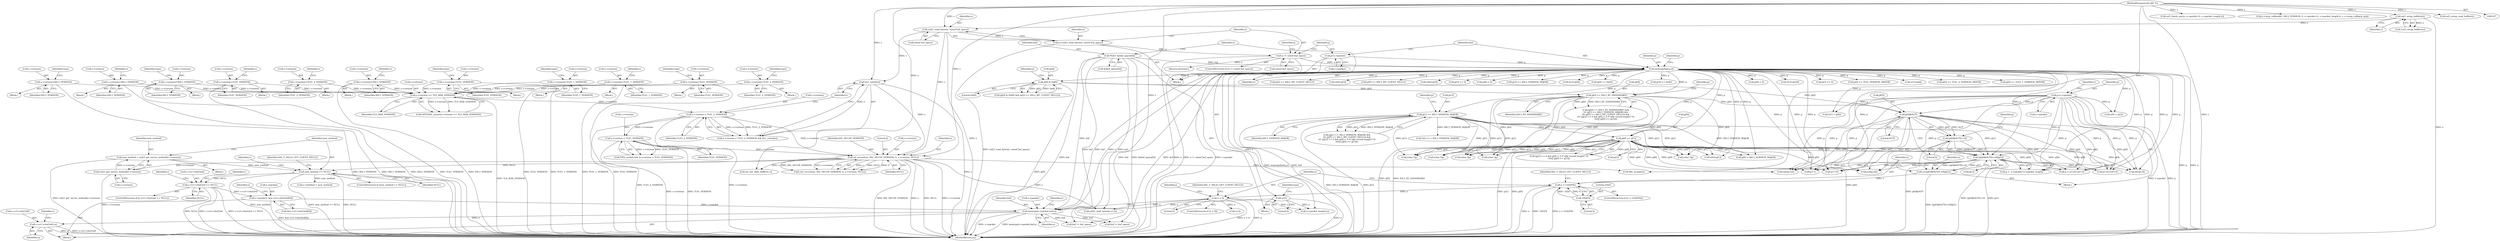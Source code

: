 digraph "0_openssl_392fa7a952e97d82eac6958c81ed1e256e6b8ca5@pointer" {
"1001173" [label="(Call,s->s3->rbuf.left=n)"];
"1001167" [label="(Call,memcpy(s->packet,buf,n))"];
"1001153" [label="(Call,s->packet= &(s->s3->rbuf.buf[0]))"];
"1001139" [label="(Call,s->s3->rbuf.buf == NULL)"];
"1001104" [label="(Call,new_method == NULL)"];
"1001097" [label="(Call,new_method = ssl23_get_server_method(s->version))"];
"1001099" [label="(Call,ssl23_get_server_method(s->version))"];
"1000723" [label="(Call,ssl_security(s, SSL_SECOP_VERSION, 0, s->version, NULL))"];
"1000199" [label="(Call,ssl23_read_bytes(s, sizeof buf_space))"];
"1000194" [label="(Call,ssl3_setup_buffers(s))"];
"1000148" [label="(MethodParameterIn,SSL *s)"];
"1000701" [label="(Call,tls1_suiteb(s))"];
"1000696" [label="(Call,s->version < TLS1_2_VERSION)"];
"1000689" [label="(Call,s->version <= TLS_MAX_VERSION)"];
"1000606" [label="(Call,s->version=SSL3_VERSION)"];
"1000375" [label="(Call,s->version=SSL3_VERSION)"];
"1000588" [label="(Call,s->version=SSL3_VERSION)"];
"1000356" [label="(Call,s->version=TLS1_VERSION)"];
"1000312" [label="(Call,s->version=TLS1_2_VERSION)"];
"1000406" [label="(Call,s->version=SSL3_VERSION)"];
"1000623" [label="(Call,s->version=TLS1_VERSION)"];
"1000554" [label="(Call,s->version=TLS1_1_VERSION)"];
"1000337" [label="(Call,s->version=TLS1_1_VERSION)"];
"1000571" [label="(Call,s->version=TLS1_VERSION)"];
"1000531" [label="(Call,s->version=TLS1_2_VERSION)"];
"1000711" [label="(Call,s->version < TLS1_VERSION)"];
"1000215" [label="(Call,memcpy(buf,p,n))"];
"1000152" [label="(Call,*buf= &(buf_space[0]))"];
"1000210" [label="(Call,p=s->packet)"];
"1000204" [label="(Call,n != sizeof buf_space)"];
"1000197" [label="(Call,n=ssl23_read_bytes(s, sizeof buf_space))"];
"1000167" [label="(Call,n=0)"];
"1000790" [label="(Call,n < 9)"];
"1000779" [label="(Call,n > (1024*4))"];
"1000765" [label="(Call,n=((p[0]&0x7f)<<8)|p[1])"];
"1000767" [label="(Call,((p[0]&0x7f)<<8)|p[1])"];
"1000768" [label="(Call,(p[0]&0x7f)<<8)"];
"1000769" [label="(Call,p[0]&0x7f)"];
"1000746" [label="(Call,p=s->packet)"];
"1000221" [label="(Call,p[0] & 0x80)"];
"1000430" [label="(Call,p[0] == SSL3_RT_HANDSHAKE)"];
"1000436" [label="(Call,p[1] == SSL3_VERSION_MAJOR)"];
"1000459" [label="(Call,p[9] >= p[1])"];
"1000781" [label="(Call,1024*4)"];
"1000481" [label="(Call,p[4] < 6)"];
"1000503" [label="(Call,v[1]=p[10])"];
"1000783" [label="(Literal,4)"];
"1001147" [label="(Identifier,NULL)"];
"1001151" [label="(Identifier,s)"];
"1000637" [label="(Call,(char *)p)"];
"1000782" [label="(Literal,1024)"];
"1000792" [label="(Literal,9)"];
"1000195" [label="(Identifier,s)"];
"1000811" [label="(Call,ssl3_finish_mac(s, s->packet+2, s->packet_length-2))"];
"1000200" [label="(Identifier,s)"];
"1001099" [label="(Call,ssl23_get_server_method(s->version))"];
"1000712" [label="(Call,s->version)"];
"1000747" [label="(Identifier,p)"];
"1000492" [label="(Call,p[9] > SSL3_VERSION_MAJOR)"];
"1000336" [label="(Block,)"];
"1001114" [label="(Identifier,s)"];
"1000711" [label="(Call,s->version < TLS1_VERSION)"];
"1000222" [label="(Call,p[0])"];
"1000765" [label="(Call,n=((p[0]&0x7f)<<8)|p[1])"];
"1000769" [label="(Call,p[0]&0x7f)"];
"1000572" [label="(Call,s->version)"];
"1000715" [label="(Identifier,TLS1_VERSION)"];
"1000537" [label="(Identifier,type)"];
"1000827" [label="(Call,s->msg_callback(0, SSL2_VERSION, 0, s->packet+2, s->packet_length-2, s, s->msg_callback_arg))"];
"1000606" [label="(Call,s->version=SSL3_VERSION)"];
"1000646" [label="(Call,(char *)p)"];
"1000220" [label="(Call,(p[0] & 0x80) && (p[2] == SSL2_MT_CLIENT_HELLO))"];
"1000689" [label="(Call,s->version <= TLS_MAX_VERSION)"];
"1001177" [label="(Identifier,s)"];
"1001275" [label="(MethodReturn,int)"];
"1001138" [label="(ControlStructure,if (s->s3->rbuf.buf == NULL))"];
"1000558" [label="(Identifier,TLS1_1_VERSION)"];
"1000588" [label="(Call,s->version=SSL3_VERSION)"];
"1000449" [label="(Call,p[3] == 0)"];
"1000203" [label="(ControlStructure,if (n != sizeof buf_space))"];
"1000776" [label="(Identifier,p)"];
"1000790" [label="(Call,n < 9)"];
"1000725" [label="(Identifier,SSL_SECOP_VERSION)"];
"1000774" [label="(Literal,8)"];
"1000746" [label="(Call,p=s->packet)"];
"1001008" [label="(Call,p+csl+sil+cl)"];
"1000587" [label="(Block,)"];
"1000292" [label="(Call,p[4] >= TLS1_VERSION_MINOR)"];
"1000312" [label="(Call,s->version=TLS1_2_VERSION)"];
"1000252" [label="(Call,v[1]=p[4])"];
"1000341" [label="(Identifier,TLS1_1_VERSION)"];
"1000460" [label="(Call,p[9])"];
"1000553" [label="(Block,)"];
"1000850" [label="(Call,p+=5)"];
"1000770" [label="(Call,p[0])"];
"1001167" [label="(Call,memcpy(s->packet,buf,n))"];
"1000300" [label="(Call,p[4] >= TLS1_2_VERSION_MINOR)"];
"1000444" [label="(Identifier,p)"];
"1000722" [label="(Call,!ssl_security(s, SSL_SECOP_VERSION, 0, s->version, NULL))"];
"1000678" [label="(Call,(char *)p)"];
"1001119" [label="(Call,ssl_init_wbio_buffer(s,1))"];
"1000623" [label="(Call,s->version=TLS1_VERSION)"];
"1000709" [label="(Call,FIPS_mode() && (s->version < TLS1_VERSION))"];
"1000197" [label="(Call,n=ssl23_read_bytes(s, sizeof buf_space))"];
"1000337" [label="(Call,s->version=TLS1_1_VERSION)"];
"1000198" [label="(Identifier,n)"];
"1001171" [label="(Identifier,buf)"];
"1000152" [label="(Call,*buf= &(buf_space[0]))"];
"1001169" [label="(Identifier,s)"];
"1000325" [label="(Call,p[4] >= TLS1_1_VERSION_MINOR)"];
"1000766" [label="(Identifier,n)"];
"1000753" [label="(Identifier,v)"];
"1000228" [label="(Identifier,p)"];
"1000182" [label="(Block,)"];
"1000410" [label="(Identifier,SSL3_VERSION)"];
"1000605" [label="(Block,)"];
"1000316" [label="(Identifier,TLS1_2_VERSION)"];
"1000212" [label="(Call,s->packet)"];
"1000311" [label="(Block,)"];
"1000435" [label="(Call,(p[1] == SSL3_VERSION_MAJOR) &&\n\t\t\t (p[5] == SSL3_MT_CLIENT_HELLO) &&\n\t\t\t ((p[3] == 0 && p[4] < 5 /* silly record length? */)\n\t\t\t\t|| (p[9] >= p[1])))"];
"1001109" [label="(Identifier,SSL_F_SSL23_GET_CLIENT_HELLO)"];
"1000218" [label="(Identifier,n)"];
"1000226" [label="(Call,p[2] == SSL2_MT_CLIENT_HELLO)"];
"1000194" [label="(Call,ssl3_setup_buffers(s))"];
"1000723" [label="(Call,ssl_security(s, SSL_SECOP_VERSION, 0, s->version, NULL))"];
"1001173" [label="(Call,s->s3->rbuf.left=n)"];
"1000430" [label="(Call,p[0] == SSL3_RT_HANDSHAKE)"];
"1000215" [label="(Call,memcpy(buf,p,n))"];
"1000575" [label="(Identifier,TLS1_VERSION)"];
"1000779" [label="(Call,n > (1024*4))"];
"1000245" [label="(Call,v[0]=p[3])"];
"1001106" [label="(Identifier,NULL)"];
"1000225" [label="(Literal,0x80)"];
"1001016" [label="(Call,p <  s->packet+s->packet_length)"];
"1000786" [label="(Identifier,SSL_F_SSL23_GET_CLIENT_HELLO)"];
"1000344" [label="(Identifier,s)"];
"1001127" [label="(Block,)"];
"1000442" [label="(Call,p[5] == SSL3_MT_CLIENT_HELLO)"];
"1001155" [label="(Identifier,s)"];
"1001267" [label="(Call,buf != buf_space)"];
"1000554" [label="(Call,s->version=TLS1_1_VERSION)"];
"1000217" [label="(Identifier,p)"];
"1000205" [label="(Identifier,n)"];
"1000663" [label="(Call,(char *)p)"];
"1000629" [label="(Identifier,type)"];
"1000594" [label="(Identifier,type)"];
"1000726" [label="(Literal,0)"];
"1000700" [label="(Identifier,TLS1_2_VERSION)"];
"1000277" [label="(Call,v[0]=p[3])"];
"1000856" [label="(Call,n2s(p,sil))"];
"1000778" [label="(ControlStructure,if (n > (1024*4)))"];
"1000438" [label="(Identifier,p)"];
"1000476" [label="(Call,p[3] == 0)"];
"1000169" [label="(Literal,0)"];
"1000789" [label="(ControlStructure,if (n < 9))"];
"1000781" [label="(Call,1024*4)"];
"1000313" [label="(Call,s->version)"];
"1000429" [label="(Call,(p[0] == SSL3_RT_HANDSHAKE) &&\n\t\t\t (p[1] == SSL3_VERSION_MAJOR) &&\n\t\t\t (p[5] == SSL3_MT_CLIENT_HELLO) &&\n\t\t\t ((p[3] == 0 && p[4] < 5 /* silly record length? */)\n\t\t\t\t|| (p[9] >= p[1])))"];
"1000767" [label="(Call,((p[0]&0x7f)<<8)|p[1])"];
"1000209" [label="(Identifier,n)"];
"1000201" [label="(Call,sizeof buf_space)"];
"1000204" [label="(Call,n != sizeof buf_space)"];
"1001100" [label="(Call,s->version)"];
"1000758" [label="(Call,v[1] = p[4])"];
"1000607" [label="(Call,s->version)"];
"1000206" [label="(Call,sizeof buf_space)"];
"1000436" [label="(Call,p[1] == SSL3_VERSION_MAJOR)"];
"1000577" [label="(Identifier,type)"];
"1000375" [label="(Call,s->version=SSL3_VERSION)"];
"1000780" [label="(Identifier,n)"];
"1001104" [label="(Call,new_method == NULL)"];
"1000454" [label="(Call,p[4] < 5)"];
"1000440" [label="(Identifier,SSL3_VERSION_MAJOR)"];
"1000773" [label="(Literal,0x7f)"];
"1000360" [label="(Identifier,TLS1_VERSION)"];
"1000148" [label="(MethodParameterIn,SSL *s)"];
"1001186" [label="(Identifier,s)"];
"1000173" [label="(Identifier,type)"];
"1000167" [label="(Call,n=0)"];
"1000800" [label="(Call,ssl23_read_bytes(s,n+2))"];
"1000622" [label="(Block,)"];
"1000271" [label="(Call,p[3] == SSL3_VERSION_MAJOR)"];
"1000555" [label="(Call,s->version)"];
"1000467" [label="(Call,v[0]=p[1])"];
"1000463" [label="(Call,p[1])"];
"1000899" [label="(Call,*(d++) = SSL3_VERSION_MAJOR)"];
"1001181" [label="(Identifier,n)"];
"1000223" [label="(Identifier,p)"];
"1000802" [label="(Call,n+2)"];
"1001105" [label="(Identifier,new_method)"];
"1001097" [label="(Call,new_method = ssl23_get_server_method(s->version))"];
"1001153" [label="(Call,s->packet= &(s->s3->rbuf.buf[0]))"];
"1000624" [label="(Call,s->version)"];
"1000210" [label="(Call,p=s->packet)"];
"1000434" [label="(Identifier,SSL3_RT_HANDSHAKE)"];
"1001095" [label="(Block,)"];
"1000571" [label="(Call,s->version=TLS1_VERSION)"];
"1000702" [label="(Identifier,s)"];
"1000459" [label="(Call,p[9] >= p[1])"];
"1000859" [label="(Call,n2s(p,cl))"];
"1000199" [label="(Call,ssl23_read_bytes(s, sizeof buf_space))"];
"1000530" [label="(Block,)"];
"1001139" [label="(Call,s->s3->rbuf.buf == NULL)"];
"1000627" [label="(Identifier,TLS1_VERSION)"];
"1000727" [label="(Call,s->version)"];
"1000535" [label="(Identifier,TLS1_2_VERSION)"];
"1000751" [label="(Call,v[0] = p[3])"];
"1000319" [label="(Identifier,s)"];
"1000589" [label="(Call,s->version)"];
"1000570" [label="(Block,)"];
"1000447" [label="(Call,(p[3] == 0 && p[4] < 5 /* silly record length? */)\n\t\t\t\t|| (p[9] >= p[1]))"];
"1001006" [label="(Call,p = p+csl+sil+cl)"];
"1001174" [label="(Call,s->s3->rbuf.left)"];
"1000357" [label="(Call,s->version)"];
"1000406" [label="(Call,s->version=SSL3_VERSION)"];
"1000211" [label="(Identifier,p)"];
"1000437" [label="(Call,p[1])"];
"1000363" [label="(Identifier,s)"];
"1000284" [label="(Call,v[1]=p[4])"];
"1000655" [label="(Call,(char *)p)"];
"1000374" [label="(Block,)"];
"1000239" [label="(Call,p[4] == 0x02)"];
"1000531" [label="(Call,s->version=TLS1_2_VERSION)"];
"1000376" [label="(Call,s->version)"];
"1000853" [label="(Call,n2s(p,csl))"];
"1001263" [label="(Call,SSL_accept(s))"];
"1001157" [label="(Call,&(s->s3->rbuf.buf[0]))"];
"1000216" [label="(Identifier,buf)"];
"1000413" [label="(Identifier,s)"];
"1000610" [label="(Identifier,SSL3_VERSION)"];
"1000696" [label="(Call,s->version < TLS1_2_VERSION)"];
"1000775" [label="(Call,p[1])"];
"1000560" [label="(Identifier,type)"];
"1000532" [label="(Call,s->version)"];
"1000592" [label="(Identifier,SSL3_VERSION)"];
"1000221" [label="(Call,p[0] & 0x80)"];
"1001133" [label="(Call,s->packet_length=n)"];
"1000379" [label="(Identifier,SSL3_VERSION)"];
"1000612" [label="(Identifier,type)"];
"1000153" [label="(Identifier,buf)"];
"1000208" [label="(Return,return(n);)"];
"1000382" [label="(Identifier,s)"];
"1000690" [label="(Call,s->version)"];
"1000338" [label="(Call,s->version)"];
"1001168" [label="(Call,s->packet)"];
"1001098" [label="(Identifier,new_method)"];
"1001150" [label="(Call,ssl3_setup_read_buffer(s))"];
"1000799" [label="(Identifier,j)"];
"1000355" [label="(Block,)"];
"1001154" [label="(Call,s->packet)"];
"1000697" [label="(Call,s->version)"];
"1000234" [label="(Call,p[3] == 0x00)"];
"1001140" [label="(Call,s->s3->rbuf.buf)"];
"1000748" [label="(Call,s->packet)"];
"1000730" [label="(Identifier,NULL)"];
"1000407" [label="(Call,s->version)"];
"1000742" [label="(Block,)"];
"1001172" [label="(Identifier,n)"];
"1000431" [label="(Call,p[0])"];
"1001257" [label="(Call,buf != buf_space)"];
"1001112" [label="(Call,s->method = new_method)"];
"1000168" [label="(Identifier,n)"];
"1000768" [label="(Call,(p[0]&0x7f)<<8)"];
"1000701" [label="(Call,tls1_suiteb(s))"];
"1000405" [label="(Block,)"];
"1000154" [label="(Call,&(buf_space[0]))"];
"1000795" [label="(Identifier,SSL_F_SSL23_GET_CLIENT_HELLO)"];
"1001031" [label="(Call,p++)"];
"1000791" [label="(Identifier,n)"];
"1000149" [label="(Block,)"];
"1001103" [label="(ControlStructure,if (new_method == NULL))"];
"1000688" [label="(Call,OPENSSL_assert(s->version <= TLS_MAX_VERSION))"];
"1000193" [label="(Call,!ssl3_setup_buffers(s))"];
"1000356" [label="(Call,s->version=TLS1_VERSION)"];
"1000724" [label="(Identifier,s)"];
"1000693" [label="(Identifier,TLS_MAX_VERSION)"];
"1000695" [label="(Call,s->version < TLS1_2_VERSION && tls1_suiteb(s))"];
"1001173" -> "1001127"  [label="AST: "];
"1001173" -> "1001181"  [label="CFG: "];
"1001174" -> "1001173"  [label="AST: "];
"1001181" -> "1001173"  [label="AST: "];
"1001186" -> "1001173"  [label="CFG: "];
"1001173" -> "1001275"  [label="DDG: n"];
"1001173" -> "1001275"  [label="DDG: s->s3->rbuf.left"];
"1001167" -> "1001173"  [label="DDG: n"];
"1001167" -> "1001127"  [label="AST: "];
"1001167" -> "1001172"  [label="CFG: "];
"1001168" -> "1001167"  [label="AST: "];
"1001171" -> "1001167"  [label="AST: "];
"1001172" -> "1001167"  [label="AST: "];
"1001177" -> "1001167"  [label="CFG: "];
"1001167" -> "1001275"  [label="DDG: memcpy(s->packet,buf,n)"];
"1001167" -> "1001275"  [label="DDG: s->packet"];
"1001153" -> "1001167"  [label="DDG: s->packet"];
"1000215" -> "1001167"  [label="DDG: buf"];
"1000215" -> "1001167"  [label="DDG: n"];
"1000152" -> "1001167"  [label="DDG: buf"];
"1000167" -> "1001167"  [label="DDG: n"];
"1000790" -> "1001167"  [label="DDG: n"];
"1001167" -> "1001257"  [label="DDG: buf"];
"1001167" -> "1001267"  [label="DDG: buf"];
"1001153" -> "1001127"  [label="AST: "];
"1001153" -> "1001157"  [label="CFG: "];
"1001154" -> "1001153"  [label="AST: "];
"1001157" -> "1001153"  [label="AST: "];
"1001169" -> "1001153"  [label="CFG: "];
"1001153" -> "1001275"  [label="DDG: &(s->s3->rbuf.buf[0])"];
"1001139" -> "1001153"  [label="DDG: s->s3->rbuf.buf"];
"1001139" -> "1001138"  [label="AST: "];
"1001139" -> "1001147"  [label="CFG: "];
"1001140" -> "1001139"  [label="AST: "];
"1001147" -> "1001139"  [label="AST: "];
"1001151" -> "1001139"  [label="CFG: "];
"1001155" -> "1001139"  [label="CFG: "];
"1001139" -> "1001275"  [label="DDG: s->s3->rbuf.buf"];
"1001139" -> "1001275"  [label="DDG: s->s3->rbuf.buf == NULL"];
"1001139" -> "1001275"  [label="DDG: NULL"];
"1001104" -> "1001139"  [label="DDG: NULL"];
"1001104" -> "1001103"  [label="AST: "];
"1001104" -> "1001106"  [label="CFG: "];
"1001105" -> "1001104"  [label="AST: "];
"1001106" -> "1001104"  [label="AST: "];
"1001109" -> "1001104"  [label="CFG: "];
"1001114" -> "1001104"  [label="CFG: "];
"1001104" -> "1001275"  [label="DDG: new_method"];
"1001104" -> "1001275"  [label="DDG: new_method == NULL"];
"1001104" -> "1001275"  [label="DDG: NULL"];
"1001097" -> "1001104"  [label="DDG: new_method"];
"1000723" -> "1001104"  [label="DDG: NULL"];
"1001104" -> "1001112"  [label="DDG: new_method"];
"1001097" -> "1001095"  [label="AST: "];
"1001097" -> "1001099"  [label="CFG: "];
"1001098" -> "1001097"  [label="AST: "];
"1001099" -> "1001097"  [label="AST: "];
"1001105" -> "1001097"  [label="CFG: "];
"1001097" -> "1001275"  [label="DDG: ssl23_get_server_method(s->version)"];
"1001099" -> "1001097"  [label="DDG: s->version"];
"1001099" -> "1001100"  [label="CFG: "];
"1001100" -> "1001099"  [label="AST: "];
"1001099" -> "1001275"  [label="DDG: s->version"];
"1000723" -> "1001099"  [label="DDG: s->version"];
"1000723" -> "1000722"  [label="AST: "];
"1000723" -> "1000730"  [label="CFG: "];
"1000724" -> "1000723"  [label="AST: "];
"1000725" -> "1000723"  [label="AST: "];
"1000726" -> "1000723"  [label="AST: "];
"1000727" -> "1000723"  [label="AST: "];
"1000730" -> "1000723"  [label="AST: "];
"1000722" -> "1000723"  [label="CFG: "];
"1000723" -> "1001275"  [label="DDG: s"];
"1000723" -> "1001275"  [label="DDG: NULL"];
"1000723" -> "1001275"  [label="DDG: s->version"];
"1000723" -> "1001275"  [label="DDG: SSL_SECOP_VERSION"];
"1000723" -> "1000722"  [label="DDG: s"];
"1000723" -> "1000722"  [label="DDG: NULL"];
"1000723" -> "1000722"  [label="DDG: 0"];
"1000723" -> "1000722"  [label="DDG: SSL_SECOP_VERSION"];
"1000723" -> "1000722"  [label="DDG: s->version"];
"1000199" -> "1000723"  [label="DDG: s"];
"1000701" -> "1000723"  [label="DDG: s"];
"1000148" -> "1000723"  [label="DDG: s"];
"1000696" -> "1000723"  [label="DDG: s->version"];
"1000711" -> "1000723"  [label="DDG: s->version"];
"1000723" -> "1000800"  [label="DDG: s"];
"1000723" -> "1001119"  [label="DDG: s"];
"1000723" -> "1001263"  [label="DDG: s"];
"1000199" -> "1000197"  [label="AST: "];
"1000199" -> "1000201"  [label="CFG: "];
"1000200" -> "1000199"  [label="AST: "];
"1000201" -> "1000199"  [label="AST: "];
"1000197" -> "1000199"  [label="CFG: "];
"1000199" -> "1001275"  [label="DDG: s"];
"1000199" -> "1000197"  [label="DDG: s"];
"1000194" -> "1000199"  [label="DDG: s"];
"1000148" -> "1000199"  [label="DDG: s"];
"1000199" -> "1000701"  [label="DDG: s"];
"1000194" -> "1000193"  [label="AST: "];
"1000194" -> "1000195"  [label="CFG: "];
"1000195" -> "1000194"  [label="AST: "];
"1000193" -> "1000194"  [label="CFG: "];
"1000194" -> "1001275"  [label="DDG: s"];
"1000194" -> "1000193"  [label="DDG: s"];
"1000148" -> "1000194"  [label="DDG: s"];
"1000148" -> "1000147"  [label="AST: "];
"1000148" -> "1001275"  [label="DDG: s"];
"1000148" -> "1000701"  [label="DDG: s"];
"1000148" -> "1000800"  [label="DDG: s"];
"1000148" -> "1000811"  [label="DDG: s"];
"1000148" -> "1000827"  [label="DDG: s"];
"1000148" -> "1001119"  [label="DDG: s"];
"1000148" -> "1001150"  [label="DDG: s"];
"1000148" -> "1001263"  [label="DDG: s"];
"1000701" -> "1000695"  [label="AST: "];
"1000701" -> "1000702"  [label="CFG: "];
"1000702" -> "1000701"  [label="AST: "];
"1000695" -> "1000701"  [label="CFG: "];
"1000701" -> "1001275"  [label="DDG: s"];
"1000701" -> "1000695"  [label="DDG: s"];
"1000696" -> "1000695"  [label="AST: "];
"1000696" -> "1000700"  [label="CFG: "];
"1000697" -> "1000696"  [label="AST: "];
"1000700" -> "1000696"  [label="AST: "];
"1000702" -> "1000696"  [label="CFG: "];
"1000695" -> "1000696"  [label="CFG: "];
"1000696" -> "1001275"  [label="DDG: TLS1_2_VERSION"];
"1000696" -> "1001275"  [label="DDG: s->version"];
"1000696" -> "1000695"  [label="DDG: s->version"];
"1000696" -> "1000695"  [label="DDG: TLS1_2_VERSION"];
"1000689" -> "1000696"  [label="DDG: s->version"];
"1000696" -> "1000711"  [label="DDG: s->version"];
"1000689" -> "1000688"  [label="AST: "];
"1000689" -> "1000693"  [label="CFG: "];
"1000690" -> "1000689"  [label="AST: "];
"1000693" -> "1000689"  [label="AST: "];
"1000688" -> "1000689"  [label="CFG: "];
"1000689" -> "1001275"  [label="DDG: TLS_MAX_VERSION"];
"1000689" -> "1000688"  [label="DDG: s->version"];
"1000689" -> "1000688"  [label="DDG: TLS_MAX_VERSION"];
"1000606" -> "1000689"  [label="DDG: s->version"];
"1000375" -> "1000689"  [label="DDG: s->version"];
"1000588" -> "1000689"  [label="DDG: s->version"];
"1000356" -> "1000689"  [label="DDG: s->version"];
"1000312" -> "1000689"  [label="DDG: s->version"];
"1000406" -> "1000689"  [label="DDG: s->version"];
"1000623" -> "1000689"  [label="DDG: s->version"];
"1000554" -> "1000689"  [label="DDG: s->version"];
"1000337" -> "1000689"  [label="DDG: s->version"];
"1000571" -> "1000689"  [label="DDG: s->version"];
"1000531" -> "1000689"  [label="DDG: s->version"];
"1000606" -> "1000605"  [label="AST: "];
"1000606" -> "1000610"  [label="CFG: "];
"1000607" -> "1000606"  [label="AST: "];
"1000610" -> "1000606"  [label="AST: "];
"1000612" -> "1000606"  [label="CFG: "];
"1000606" -> "1001275"  [label="DDG: SSL3_VERSION"];
"1000375" -> "1000374"  [label="AST: "];
"1000375" -> "1000379"  [label="CFG: "];
"1000376" -> "1000375"  [label="AST: "];
"1000379" -> "1000375"  [label="AST: "];
"1000382" -> "1000375"  [label="CFG: "];
"1000375" -> "1001275"  [label="DDG: SSL3_VERSION"];
"1000588" -> "1000587"  [label="AST: "];
"1000588" -> "1000592"  [label="CFG: "];
"1000589" -> "1000588"  [label="AST: "];
"1000592" -> "1000588"  [label="AST: "];
"1000594" -> "1000588"  [label="CFG: "];
"1000588" -> "1001275"  [label="DDG: SSL3_VERSION"];
"1000356" -> "1000355"  [label="AST: "];
"1000356" -> "1000360"  [label="CFG: "];
"1000357" -> "1000356"  [label="AST: "];
"1000360" -> "1000356"  [label="AST: "];
"1000363" -> "1000356"  [label="CFG: "];
"1000356" -> "1001275"  [label="DDG: TLS1_VERSION"];
"1000312" -> "1000311"  [label="AST: "];
"1000312" -> "1000316"  [label="CFG: "];
"1000313" -> "1000312"  [label="AST: "];
"1000316" -> "1000312"  [label="AST: "];
"1000319" -> "1000312"  [label="CFG: "];
"1000406" -> "1000405"  [label="AST: "];
"1000406" -> "1000410"  [label="CFG: "];
"1000407" -> "1000406"  [label="AST: "];
"1000410" -> "1000406"  [label="AST: "];
"1000413" -> "1000406"  [label="CFG: "];
"1000406" -> "1001275"  [label="DDG: SSL3_VERSION"];
"1000623" -> "1000622"  [label="AST: "];
"1000623" -> "1000627"  [label="CFG: "];
"1000624" -> "1000623"  [label="AST: "];
"1000627" -> "1000623"  [label="AST: "];
"1000629" -> "1000623"  [label="CFG: "];
"1000623" -> "1001275"  [label="DDG: TLS1_VERSION"];
"1000554" -> "1000553"  [label="AST: "];
"1000554" -> "1000558"  [label="CFG: "];
"1000555" -> "1000554"  [label="AST: "];
"1000558" -> "1000554"  [label="AST: "];
"1000560" -> "1000554"  [label="CFG: "];
"1000554" -> "1001275"  [label="DDG: TLS1_1_VERSION"];
"1000337" -> "1000336"  [label="AST: "];
"1000337" -> "1000341"  [label="CFG: "];
"1000338" -> "1000337"  [label="AST: "];
"1000341" -> "1000337"  [label="AST: "];
"1000344" -> "1000337"  [label="CFG: "];
"1000337" -> "1001275"  [label="DDG: TLS1_1_VERSION"];
"1000571" -> "1000570"  [label="AST: "];
"1000571" -> "1000575"  [label="CFG: "];
"1000572" -> "1000571"  [label="AST: "];
"1000575" -> "1000571"  [label="AST: "];
"1000577" -> "1000571"  [label="CFG: "];
"1000571" -> "1001275"  [label="DDG: TLS1_VERSION"];
"1000531" -> "1000530"  [label="AST: "];
"1000531" -> "1000535"  [label="CFG: "];
"1000532" -> "1000531"  [label="AST: "];
"1000535" -> "1000531"  [label="AST: "];
"1000537" -> "1000531"  [label="CFG: "];
"1000711" -> "1000709"  [label="AST: "];
"1000711" -> "1000715"  [label="CFG: "];
"1000712" -> "1000711"  [label="AST: "];
"1000715" -> "1000711"  [label="AST: "];
"1000709" -> "1000711"  [label="CFG: "];
"1000711" -> "1001275"  [label="DDG: TLS1_VERSION"];
"1000711" -> "1001275"  [label="DDG: s->version"];
"1000711" -> "1000709"  [label="DDG: s->version"];
"1000711" -> "1000709"  [label="DDG: TLS1_VERSION"];
"1000215" -> "1000182"  [label="AST: "];
"1000215" -> "1000218"  [label="CFG: "];
"1000216" -> "1000215"  [label="AST: "];
"1000217" -> "1000215"  [label="AST: "];
"1000218" -> "1000215"  [label="AST: "];
"1000223" -> "1000215"  [label="CFG: "];
"1000215" -> "1001275"  [label="DDG: buf"];
"1000215" -> "1001275"  [label="DDG: p"];
"1000215" -> "1001275"  [label="DDG: n"];
"1000215" -> "1001275"  [label="DDG: memcpy(buf,p,n)"];
"1000152" -> "1000215"  [label="DDG: buf"];
"1000210" -> "1000215"  [label="DDG: p"];
"1000204" -> "1000215"  [label="DDG: n"];
"1000215" -> "1000221"  [label="DDG: p"];
"1000215" -> "1000226"  [label="DDG: p"];
"1000215" -> "1000234"  [label="DDG: p"];
"1000215" -> "1000239"  [label="DDG: p"];
"1000215" -> "1000245"  [label="DDG: p"];
"1000215" -> "1000252"  [label="DDG: p"];
"1000215" -> "1000271"  [label="DDG: p"];
"1000215" -> "1000277"  [label="DDG: p"];
"1000215" -> "1000284"  [label="DDG: p"];
"1000215" -> "1000292"  [label="DDG: p"];
"1000215" -> "1000300"  [label="DDG: p"];
"1000215" -> "1000325"  [label="DDG: p"];
"1000215" -> "1000430"  [label="DDG: p"];
"1000215" -> "1000436"  [label="DDG: p"];
"1000215" -> "1000442"  [label="DDG: p"];
"1000215" -> "1000449"  [label="DDG: p"];
"1000215" -> "1000454"  [label="DDG: p"];
"1000215" -> "1000459"  [label="DDG: p"];
"1000215" -> "1000467"  [label="DDG: p"];
"1000215" -> "1000476"  [label="DDG: p"];
"1000215" -> "1000481"  [label="DDG: p"];
"1000215" -> "1000492"  [label="DDG: p"];
"1000215" -> "1000503"  [label="DDG: p"];
"1000215" -> "1000637"  [label="DDG: p"];
"1000215" -> "1000751"  [label="DDG: p"];
"1000215" -> "1000758"  [label="DDG: p"];
"1000215" -> "1000767"  [label="DDG: p"];
"1000215" -> "1000850"  [label="DDG: p"];
"1000215" -> "1000853"  [label="DDG: p"];
"1000215" -> "1000856"  [label="DDG: p"];
"1000215" -> "1000859"  [label="DDG: p"];
"1000215" -> "1001006"  [label="DDG: p"];
"1000215" -> "1001008"  [label="DDG: p"];
"1000215" -> "1001016"  [label="DDG: p"];
"1000215" -> "1001031"  [label="DDG: p"];
"1000215" -> "1001133"  [label="DDG: n"];
"1000215" -> "1001257"  [label="DDG: buf"];
"1000215" -> "1001267"  [label="DDG: buf"];
"1000152" -> "1000149"  [label="AST: "];
"1000152" -> "1000154"  [label="CFG: "];
"1000153" -> "1000152"  [label="AST: "];
"1000154" -> "1000152"  [label="AST: "];
"1000168" -> "1000152"  [label="CFG: "];
"1000152" -> "1001275"  [label="DDG: buf"];
"1000152" -> "1001275"  [label="DDG: &(buf_space[0])"];
"1000152" -> "1001257"  [label="DDG: buf"];
"1000152" -> "1001267"  [label="DDG: buf"];
"1000210" -> "1000182"  [label="AST: "];
"1000210" -> "1000212"  [label="CFG: "];
"1000211" -> "1000210"  [label="AST: "];
"1000212" -> "1000210"  [label="AST: "];
"1000216" -> "1000210"  [label="CFG: "];
"1000210" -> "1001275"  [label="DDG: s->packet"];
"1000204" -> "1000203"  [label="AST: "];
"1000204" -> "1000206"  [label="CFG: "];
"1000205" -> "1000204"  [label="AST: "];
"1000206" -> "1000204"  [label="AST: "];
"1000209" -> "1000204"  [label="CFG: "];
"1000211" -> "1000204"  [label="CFG: "];
"1000204" -> "1001275"  [label="DDG: n"];
"1000204" -> "1001275"  [label="DDG: n != sizeof buf_space"];
"1000197" -> "1000204"  [label="DDG: n"];
"1000204" -> "1000208"  [label="DDG: n"];
"1000197" -> "1000182"  [label="AST: "];
"1000198" -> "1000197"  [label="AST: "];
"1000205" -> "1000197"  [label="CFG: "];
"1000197" -> "1001275"  [label="DDG: ssl23_read_bytes(s, sizeof buf_space)"];
"1000167" -> "1000149"  [label="AST: "];
"1000167" -> "1000169"  [label="CFG: "];
"1000168" -> "1000167"  [label="AST: "];
"1000169" -> "1000167"  [label="AST: "];
"1000173" -> "1000167"  [label="CFG: "];
"1000167" -> "1001275"  [label="DDG: n"];
"1000167" -> "1001133"  [label="DDG: n"];
"1000790" -> "1000789"  [label="AST: "];
"1000790" -> "1000792"  [label="CFG: "];
"1000791" -> "1000790"  [label="AST: "];
"1000792" -> "1000790"  [label="AST: "];
"1000795" -> "1000790"  [label="CFG: "];
"1000799" -> "1000790"  [label="CFG: "];
"1000790" -> "1001275"  [label="DDG: n"];
"1000790" -> "1001275"  [label="DDG: n < 9"];
"1000779" -> "1000790"  [label="DDG: n"];
"1000790" -> "1000800"  [label="DDG: n"];
"1000790" -> "1000802"  [label="DDG: n"];
"1000790" -> "1001133"  [label="DDG: n"];
"1000779" -> "1000778"  [label="AST: "];
"1000779" -> "1000781"  [label="CFG: "];
"1000780" -> "1000779"  [label="AST: "];
"1000781" -> "1000779"  [label="AST: "];
"1000786" -> "1000779"  [label="CFG: "];
"1000791" -> "1000779"  [label="CFG: "];
"1000779" -> "1001275"  [label="DDG: n"];
"1000779" -> "1001275"  [label="DDG: 1024*4"];
"1000779" -> "1001275"  [label="DDG: n > (1024*4)"];
"1000765" -> "1000779"  [label="DDG: n"];
"1000781" -> "1000779"  [label="DDG: 1024"];
"1000781" -> "1000779"  [label="DDG: 4"];
"1000765" -> "1000742"  [label="AST: "];
"1000765" -> "1000767"  [label="CFG: "];
"1000766" -> "1000765"  [label="AST: "];
"1000767" -> "1000765"  [label="AST: "];
"1000780" -> "1000765"  [label="CFG: "];
"1000765" -> "1001275"  [label="DDG: ((p[0]&0x7f)<<8)|p[1]"];
"1000767" -> "1000765"  [label="DDG: (p[0]&0x7f)<<8"];
"1000767" -> "1000765"  [label="DDG: p[1]"];
"1000767" -> "1000775"  [label="CFG: "];
"1000768" -> "1000767"  [label="AST: "];
"1000775" -> "1000767"  [label="AST: "];
"1000767" -> "1001275"  [label="DDG: (p[0]&0x7f)<<8"];
"1000767" -> "1001275"  [label="DDG: p[1]"];
"1000768" -> "1000767"  [label="DDG: p[0]&0x7f"];
"1000768" -> "1000767"  [label="DDG: 8"];
"1000436" -> "1000767"  [label="DDG: p[1]"];
"1000746" -> "1000767"  [label="DDG: p"];
"1000459" -> "1000767"  [label="DDG: p[1]"];
"1000767" -> "1000850"  [label="DDG: p[1]"];
"1000767" -> "1000853"  [label="DDG: p[1]"];
"1000767" -> "1000856"  [label="DDG: p[1]"];
"1000767" -> "1000859"  [label="DDG: p[1]"];
"1000767" -> "1001006"  [label="DDG: p[1]"];
"1000767" -> "1001008"  [label="DDG: p[1]"];
"1000767" -> "1001016"  [label="DDG: p[1]"];
"1000767" -> "1001031"  [label="DDG: p[1]"];
"1000768" -> "1000774"  [label="CFG: "];
"1000769" -> "1000768"  [label="AST: "];
"1000774" -> "1000768"  [label="AST: "];
"1000776" -> "1000768"  [label="CFG: "];
"1000768" -> "1001275"  [label="DDG: p[0]&0x7f"];
"1000769" -> "1000768"  [label="DDG: p[0]"];
"1000769" -> "1000768"  [label="DDG: 0x7f"];
"1000769" -> "1000773"  [label="CFG: "];
"1000770" -> "1000769"  [label="AST: "];
"1000773" -> "1000769"  [label="AST: "];
"1000774" -> "1000769"  [label="CFG: "];
"1000769" -> "1001275"  [label="DDG: p[0]"];
"1000746" -> "1000769"  [label="DDG: p"];
"1000221" -> "1000769"  [label="DDG: p[0]"];
"1000430" -> "1000769"  [label="DDG: p[0]"];
"1000769" -> "1000850"  [label="DDG: p[0]"];
"1000769" -> "1000853"  [label="DDG: p[0]"];
"1000769" -> "1000856"  [label="DDG: p[0]"];
"1000769" -> "1000859"  [label="DDG: p[0]"];
"1000769" -> "1001006"  [label="DDG: p[0]"];
"1000769" -> "1001008"  [label="DDG: p[0]"];
"1000769" -> "1001016"  [label="DDG: p[0]"];
"1000769" -> "1001031"  [label="DDG: p[0]"];
"1000746" -> "1000742"  [label="AST: "];
"1000746" -> "1000748"  [label="CFG: "];
"1000747" -> "1000746"  [label="AST: "];
"1000748" -> "1000746"  [label="AST: "];
"1000753" -> "1000746"  [label="CFG: "];
"1000746" -> "1001275"  [label="DDG: s->packet"];
"1000746" -> "1001275"  [label="DDG: p"];
"1000746" -> "1000751"  [label="DDG: p"];
"1000746" -> "1000758"  [label="DDG: p"];
"1000746" -> "1000850"  [label="DDG: p"];
"1000746" -> "1000853"  [label="DDG: p"];
"1000746" -> "1000856"  [label="DDG: p"];
"1000746" -> "1000859"  [label="DDG: p"];
"1000746" -> "1001006"  [label="DDG: p"];
"1000746" -> "1001008"  [label="DDG: p"];
"1000746" -> "1001016"  [label="DDG: p"];
"1000746" -> "1001031"  [label="DDG: p"];
"1000221" -> "1000220"  [label="AST: "];
"1000221" -> "1000225"  [label="CFG: "];
"1000222" -> "1000221"  [label="AST: "];
"1000225" -> "1000221"  [label="AST: "];
"1000228" -> "1000221"  [label="CFG: "];
"1000220" -> "1000221"  [label="CFG: "];
"1000221" -> "1001275"  [label="DDG: p[0]"];
"1000221" -> "1000220"  [label="DDG: p[0]"];
"1000221" -> "1000220"  [label="DDG: 0x80"];
"1000221" -> "1000430"  [label="DDG: p[0]"];
"1000430" -> "1000429"  [label="AST: "];
"1000430" -> "1000434"  [label="CFG: "];
"1000431" -> "1000430"  [label="AST: "];
"1000434" -> "1000430"  [label="AST: "];
"1000438" -> "1000430"  [label="CFG: "];
"1000429" -> "1000430"  [label="CFG: "];
"1000430" -> "1001275"  [label="DDG: SSL3_RT_HANDSHAKE"];
"1000430" -> "1001275"  [label="DDG: p[0]"];
"1000430" -> "1000429"  [label="DDG: p[0]"];
"1000430" -> "1000429"  [label="DDG: SSL3_RT_HANDSHAKE"];
"1000430" -> "1000637"  [label="DDG: p[0]"];
"1000430" -> "1000646"  [label="DDG: p[0]"];
"1000430" -> "1000655"  [label="DDG: p[0]"];
"1000430" -> "1000663"  [label="DDG: p[0]"];
"1000430" -> "1000678"  [label="DDG: p[0]"];
"1000436" -> "1000435"  [label="AST: "];
"1000436" -> "1000440"  [label="CFG: "];
"1000437" -> "1000436"  [label="AST: "];
"1000440" -> "1000436"  [label="AST: "];
"1000444" -> "1000436"  [label="CFG: "];
"1000435" -> "1000436"  [label="CFG: "];
"1000436" -> "1001275"  [label="DDG: p[1]"];
"1000436" -> "1001275"  [label="DDG: SSL3_VERSION_MAJOR"];
"1000436" -> "1000435"  [label="DDG: p[1]"];
"1000436" -> "1000435"  [label="DDG: SSL3_VERSION_MAJOR"];
"1000436" -> "1000459"  [label="DDG: p[1]"];
"1000436" -> "1000467"  [label="DDG: p[1]"];
"1000436" -> "1000492"  [label="DDG: SSL3_VERSION_MAJOR"];
"1000436" -> "1000637"  [label="DDG: p[1]"];
"1000436" -> "1000646"  [label="DDG: p[1]"];
"1000436" -> "1000655"  [label="DDG: p[1]"];
"1000436" -> "1000663"  [label="DDG: p[1]"];
"1000436" -> "1000678"  [label="DDG: p[1]"];
"1000436" -> "1000899"  [label="DDG: SSL3_VERSION_MAJOR"];
"1000459" -> "1000447"  [label="AST: "];
"1000459" -> "1000463"  [label="CFG: "];
"1000460" -> "1000459"  [label="AST: "];
"1000463" -> "1000459"  [label="AST: "];
"1000447" -> "1000459"  [label="CFG: "];
"1000459" -> "1001275"  [label="DDG: p[9]"];
"1000459" -> "1001275"  [label="DDG: p[1]"];
"1000459" -> "1000447"  [label="DDG: p[9]"];
"1000459" -> "1000447"  [label="DDG: p[1]"];
"1000459" -> "1000467"  [label="DDG: p[1]"];
"1000459" -> "1000492"  [label="DDG: p[9]"];
"1000459" -> "1000637"  [label="DDG: p[9]"];
"1000459" -> "1000637"  [label="DDG: p[1]"];
"1000459" -> "1000646"  [label="DDG: p[9]"];
"1000459" -> "1000646"  [label="DDG: p[1]"];
"1000459" -> "1000655"  [label="DDG: p[9]"];
"1000459" -> "1000655"  [label="DDG: p[1]"];
"1000459" -> "1000663"  [label="DDG: p[9]"];
"1000459" -> "1000663"  [label="DDG: p[1]"];
"1000459" -> "1000678"  [label="DDG: p[9]"];
"1000459" -> "1000678"  [label="DDG: p[1]"];
"1000459" -> "1000850"  [label="DDG: p[9]"];
"1000459" -> "1000853"  [label="DDG: p[9]"];
"1000459" -> "1000856"  [label="DDG: p[9]"];
"1000459" -> "1000859"  [label="DDG: p[9]"];
"1000459" -> "1001006"  [label="DDG: p[9]"];
"1000459" -> "1001008"  [label="DDG: p[9]"];
"1000459" -> "1001016"  [label="DDG: p[9]"];
"1000459" -> "1001031"  [label="DDG: p[9]"];
"1000781" -> "1000783"  [label="CFG: "];
"1000782" -> "1000781"  [label="AST: "];
"1000783" -> "1000781"  [label="AST: "];
}
